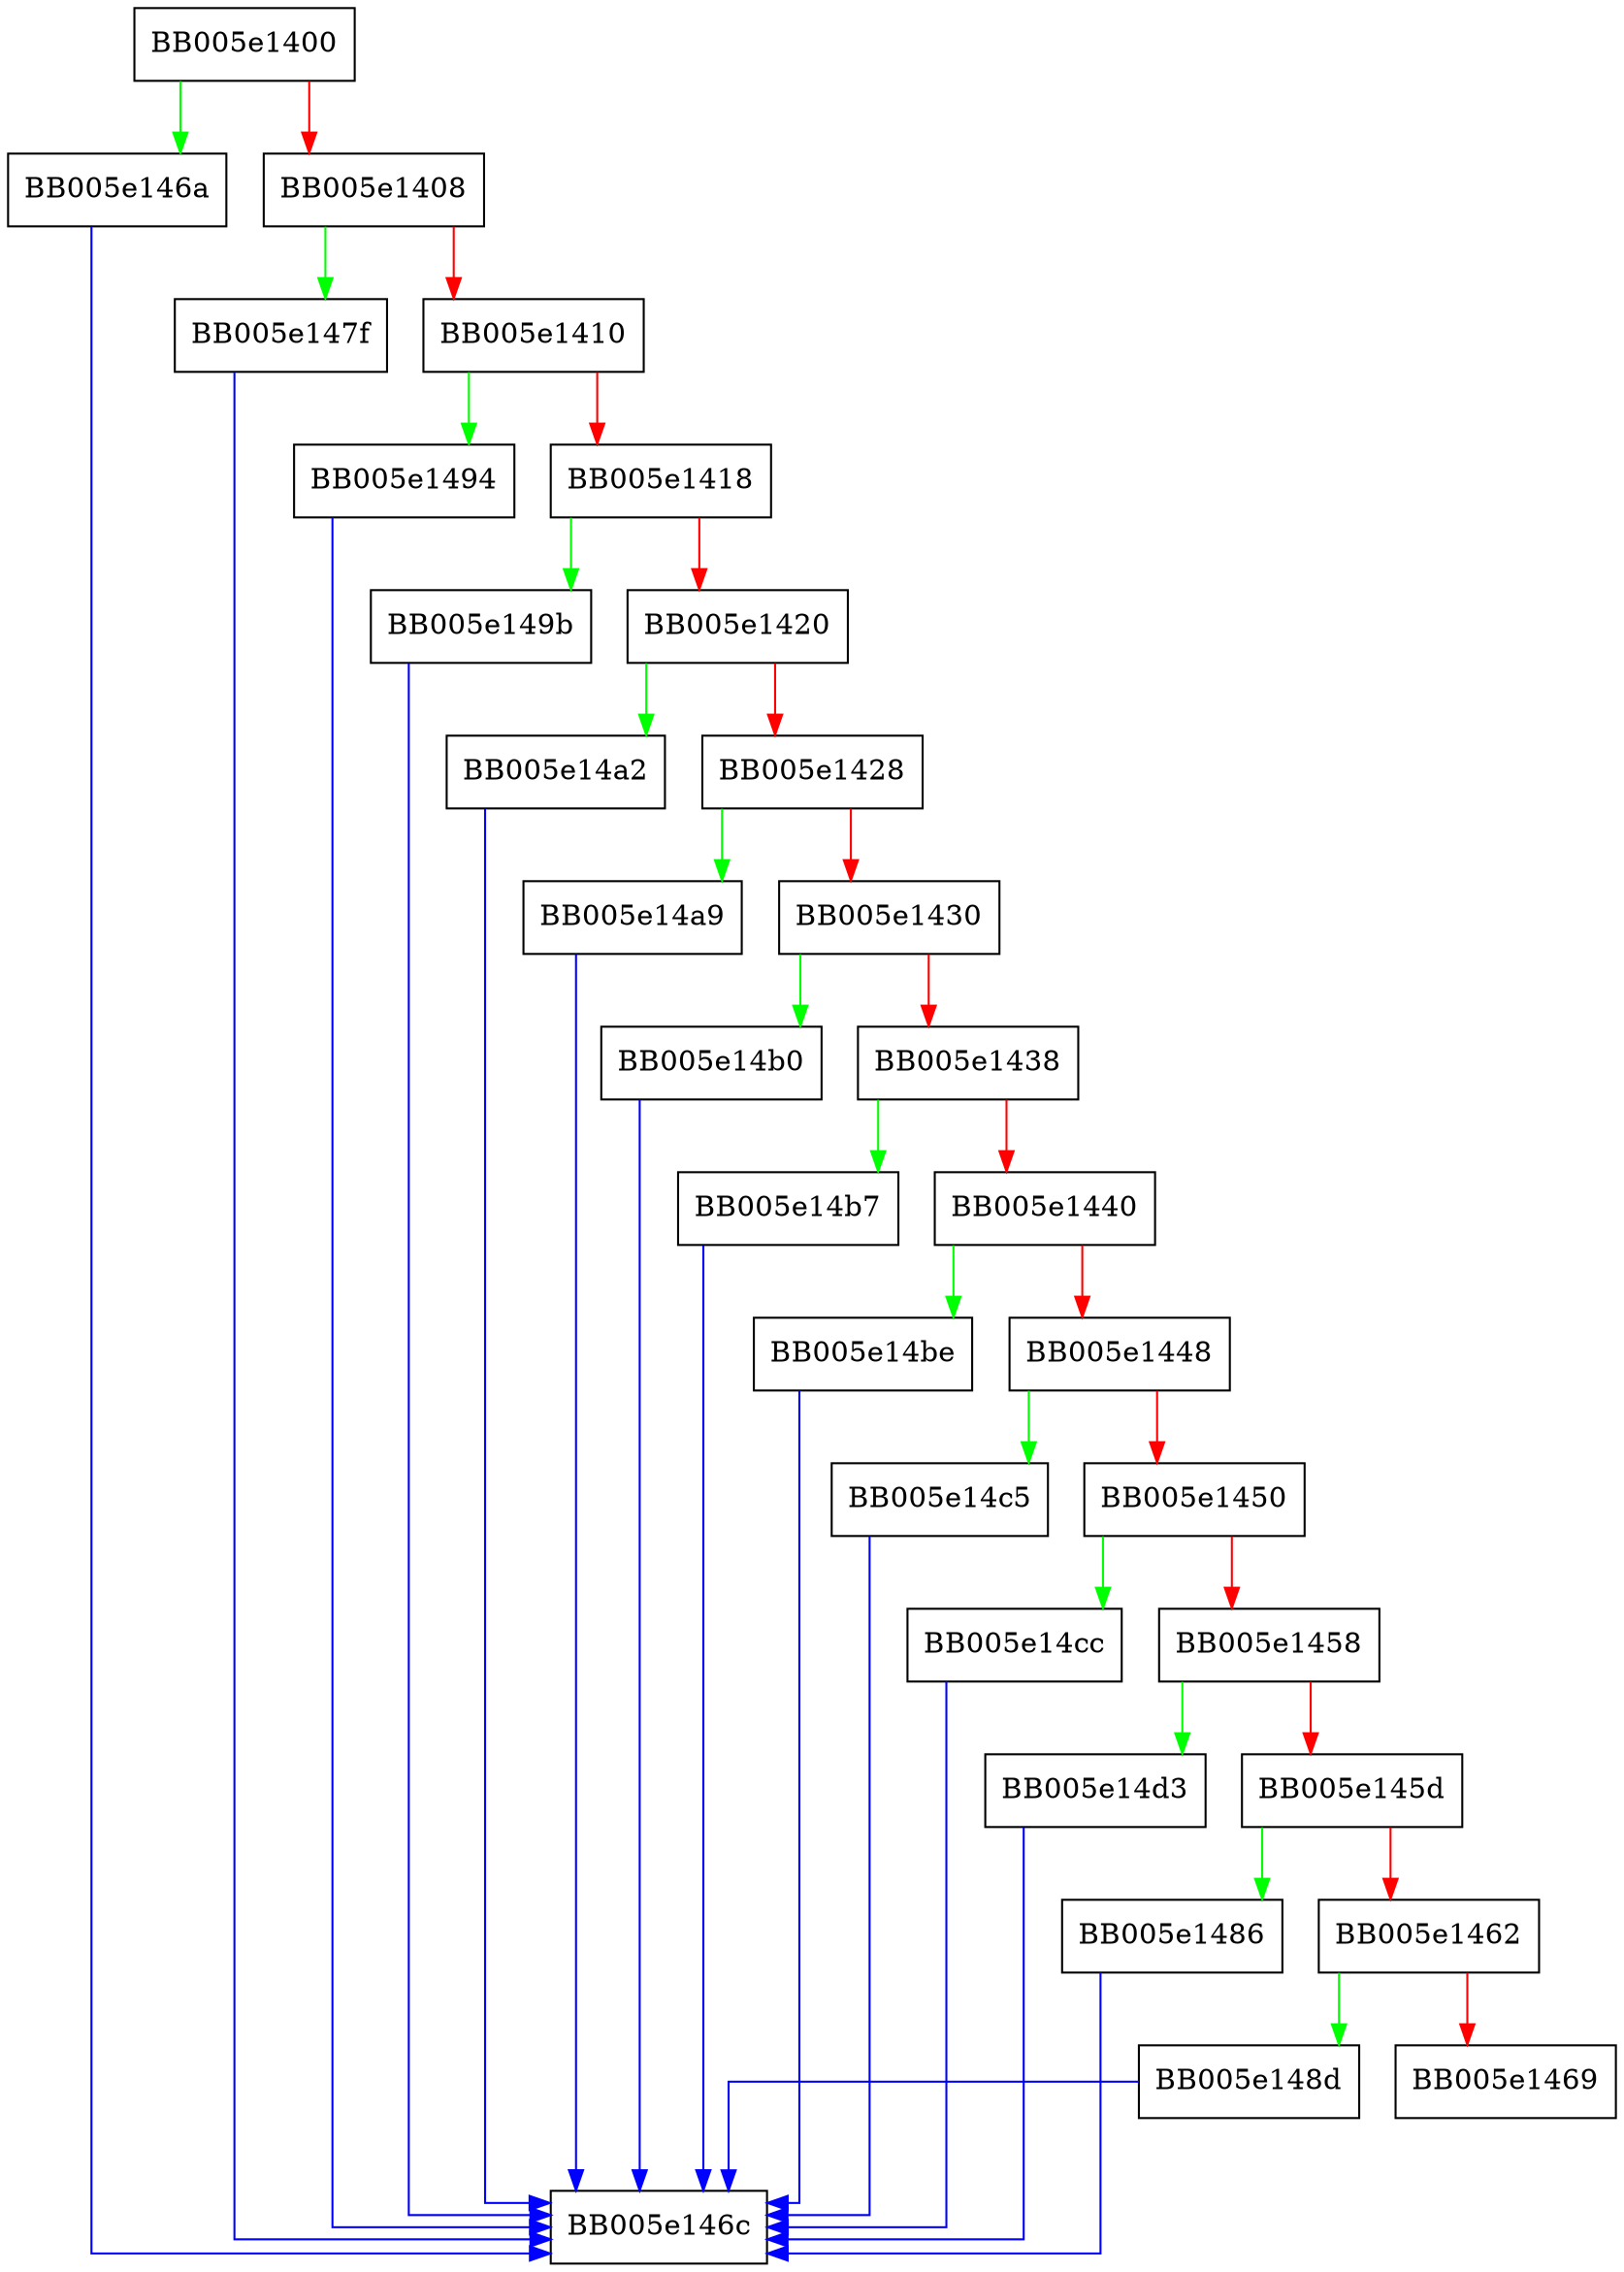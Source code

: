 digraph ossl_ffc_uid_to_dh_named_group {
  node [shape="box"];
  graph [splines=ortho];
  BB005e1400 -> BB005e146a [color="green"];
  BB005e1400 -> BB005e1408 [color="red"];
  BB005e1408 -> BB005e147f [color="green"];
  BB005e1408 -> BB005e1410 [color="red"];
  BB005e1410 -> BB005e1494 [color="green"];
  BB005e1410 -> BB005e1418 [color="red"];
  BB005e1418 -> BB005e149b [color="green"];
  BB005e1418 -> BB005e1420 [color="red"];
  BB005e1420 -> BB005e14a2 [color="green"];
  BB005e1420 -> BB005e1428 [color="red"];
  BB005e1428 -> BB005e14a9 [color="green"];
  BB005e1428 -> BB005e1430 [color="red"];
  BB005e1430 -> BB005e14b0 [color="green"];
  BB005e1430 -> BB005e1438 [color="red"];
  BB005e1438 -> BB005e14b7 [color="green"];
  BB005e1438 -> BB005e1440 [color="red"];
  BB005e1440 -> BB005e14be [color="green"];
  BB005e1440 -> BB005e1448 [color="red"];
  BB005e1448 -> BB005e14c5 [color="green"];
  BB005e1448 -> BB005e1450 [color="red"];
  BB005e1450 -> BB005e14cc [color="green"];
  BB005e1450 -> BB005e1458 [color="red"];
  BB005e1458 -> BB005e14d3 [color="green"];
  BB005e1458 -> BB005e145d [color="red"];
  BB005e145d -> BB005e1486 [color="green"];
  BB005e145d -> BB005e1462 [color="red"];
  BB005e1462 -> BB005e148d [color="green"];
  BB005e1462 -> BB005e1469 [color="red"];
  BB005e146a -> BB005e146c [color="blue"];
  BB005e147f -> BB005e146c [color="blue"];
  BB005e1486 -> BB005e146c [color="blue"];
  BB005e148d -> BB005e146c [color="blue"];
  BB005e1494 -> BB005e146c [color="blue"];
  BB005e149b -> BB005e146c [color="blue"];
  BB005e14a2 -> BB005e146c [color="blue"];
  BB005e14a9 -> BB005e146c [color="blue"];
  BB005e14b0 -> BB005e146c [color="blue"];
  BB005e14b7 -> BB005e146c [color="blue"];
  BB005e14be -> BB005e146c [color="blue"];
  BB005e14c5 -> BB005e146c [color="blue"];
  BB005e14cc -> BB005e146c [color="blue"];
  BB005e14d3 -> BB005e146c [color="blue"];
}